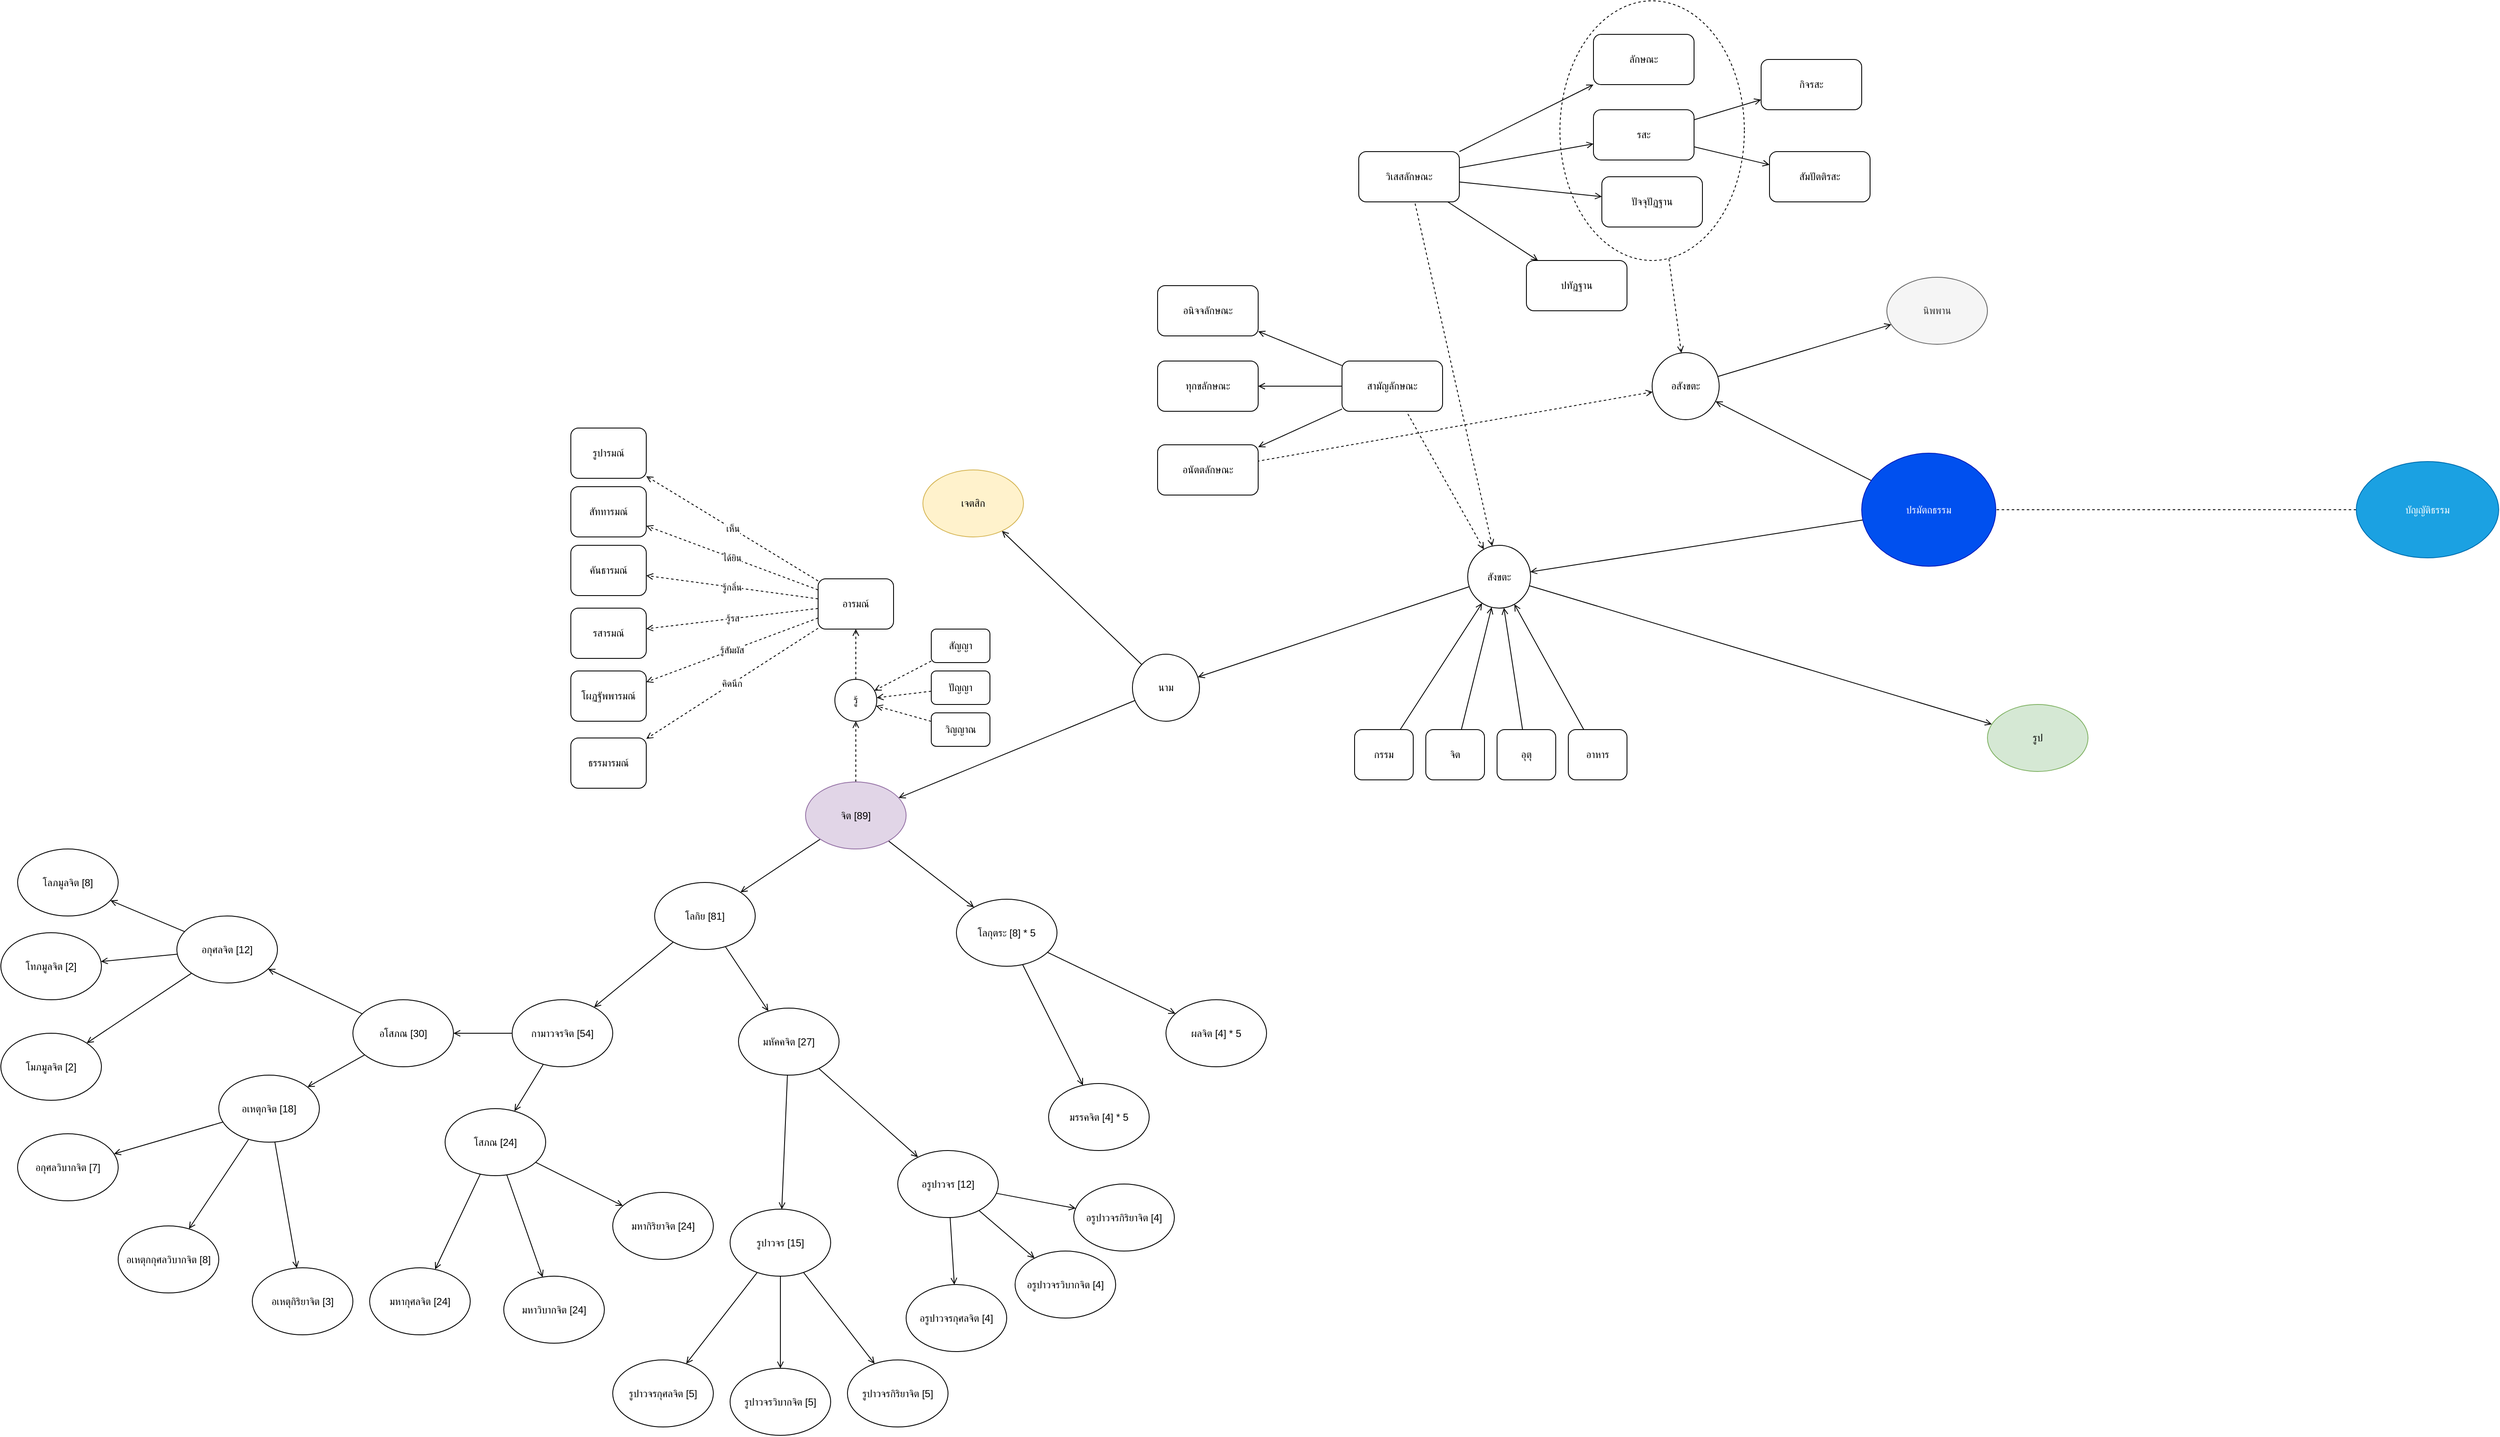 <mxfile version="16.2.1" type="github">
  <diagram id="NXEd3F06SdvpRlzZAtwD" name="Page-1">
    <mxGraphModel dx="2973" dy="1519" grid="1" gridSize="10" guides="1" tooltips="1" connect="1" arrows="1" fold="1" page="1" pageScale="1" pageWidth="1100" pageHeight="850" math="0" shadow="0">
      <root>
        <mxCell id="0" />
        <mxCell id="1" parent="0" />
        <mxCell id="BVzkEmnIKLTDEYWlBooW-53" style="rounded=0;orthogonalLoop=1;jettySize=auto;html=1;startArrow=none;startFill=0;endArrow=open;endFill=0;" edge="1" parent="1" source="BVzkEmnIKLTDEYWlBooW-47" target="BVzkEmnIKLTDEYWlBooW-87">
          <mxGeometry relative="1" as="geometry" />
        </mxCell>
        <mxCell id="BVzkEmnIKLTDEYWlBooW-57" style="edgeStyle=none;rounded=0;orthogonalLoop=1;jettySize=auto;html=1;startArrow=none;startFill=0;endArrow=open;endFill=0;" edge="1" parent="1" source="BVzkEmnIKLTDEYWlBooW-47" target="BVzkEmnIKLTDEYWlBooW-95">
          <mxGeometry relative="1" as="geometry" />
        </mxCell>
        <mxCell id="BVzkEmnIKLTDEYWlBooW-47" value="ปรมัตถธรรม" style="ellipse;whiteSpace=wrap;html=1;fillColor=#0050ef;fontColor=#ffffff;strokeColor=#001DBC;" vertex="1" parent="1">
          <mxGeometry x="780" y="350" width="160" height="135" as="geometry" />
        </mxCell>
        <mxCell id="BVzkEmnIKLTDEYWlBooW-49" style="rounded=0;orthogonalLoop=1;jettySize=auto;html=1;startArrow=none;startFill=0;endArrow=none;endFill=0;dashed=1;" edge="1" parent="1" source="BVzkEmnIKLTDEYWlBooW-48" target="BVzkEmnIKLTDEYWlBooW-47">
          <mxGeometry relative="1" as="geometry" />
        </mxCell>
        <mxCell id="BVzkEmnIKLTDEYWlBooW-48" value="&lt;span&gt;บัญญัติธรรม&lt;/span&gt;" style="ellipse;whiteSpace=wrap;html=1;fillColor=#1ba1e2;fontColor=#ffffff;strokeColor=#006EAF;" vertex="1" parent="1">
          <mxGeometry x="1370" y="360" width="170" height="115" as="geometry" />
        </mxCell>
        <mxCell id="BVzkEmnIKLTDEYWlBooW-70" style="edgeStyle=none;rounded=0;orthogonalLoop=1;jettySize=auto;html=1;startArrow=open;startFill=0;endArrow=none;endFill=0;" edge="1" parent="1" source="BVzkEmnIKLTDEYWlBooW-98" target="BVzkEmnIKLTDEYWlBooW-87">
          <mxGeometry relative="1" as="geometry" />
        </mxCell>
        <mxCell id="BVzkEmnIKLTDEYWlBooW-103" style="edgeStyle=none;rounded=0;orthogonalLoop=1;jettySize=auto;html=1;startArrow=none;startFill=0;endArrow=open;endFill=0;" edge="1" parent="1" source="BVzkEmnIKLTDEYWlBooW-50" target="BVzkEmnIKLTDEYWlBooW-101">
          <mxGeometry relative="1" as="geometry" />
        </mxCell>
        <mxCell id="BVzkEmnIKLTDEYWlBooW-104" style="edgeStyle=none;rounded=0;orthogonalLoop=1;jettySize=auto;html=1;startArrow=none;startFill=0;endArrow=open;endFill=0;" edge="1" parent="1" source="BVzkEmnIKLTDEYWlBooW-50" target="BVzkEmnIKLTDEYWlBooW-102">
          <mxGeometry relative="1" as="geometry" />
        </mxCell>
        <mxCell id="BVzkEmnIKLTDEYWlBooW-166" value="" style="edgeStyle=none;rounded=0;orthogonalLoop=1;jettySize=auto;html=1;dashed=1;startArrow=none;startFill=0;endArrow=open;endFill=0;" edge="1" parent="1" source="BVzkEmnIKLTDEYWlBooW-50" target="BVzkEmnIKLTDEYWlBooW-184">
          <mxGeometry relative="1" as="geometry" />
        </mxCell>
        <mxCell id="BVzkEmnIKLTDEYWlBooW-50" value="จิต [89]" style="ellipse;whiteSpace=wrap;html=1;fillColor=#e1d5e7;strokeColor=#9673a6;" vertex="1" parent="1">
          <mxGeometry x="-480" y="742.55" width="120" height="80" as="geometry" />
        </mxCell>
        <mxCell id="BVzkEmnIKLTDEYWlBooW-71" style="edgeStyle=none;rounded=0;orthogonalLoop=1;jettySize=auto;html=1;startArrow=open;startFill=0;endArrow=none;endFill=0;" edge="1" parent="1" source="BVzkEmnIKLTDEYWlBooW-51" target="BVzkEmnIKLTDEYWlBooW-98">
          <mxGeometry relative="1" as="geometry" />
        </mxCell>
        <mxCell id="BVzkEmnIKLTDEYWlBooW-51" value="เจตสิก" style="ellipse;whiteSpace=wrap;html=1;fillColor=#fff2cc;strokeColor=#d6b656;" vertex="1" parent="1">
          <mxGeometry x="-340" y="370" width="120" height="80" as="geometry" />
        </mxCell>
        <mxCell id="BVzkEmnIKLTDEYWlBooW-72" style="edgeStyle=none;rounded=0;orthogonalLoop=1;jettySize=auto;html=1;startArrow=open;startFill=0;endArrow=none;endFill=0;" edge="1" parent="1" source="BVzkEmnIKLTDEYWlBooW-52" target="BVzkEmnIKLTDEYWlBooW-87">
          <mxGeometry relative="1" as="geometry" />
        </mxCell>
        <mxCell id="BVzkEmnIKLTDEYWlBooW-52" value="รูป" style="ellipse;whiteSpace=wrap;html=1;fillColor=#d5e8d4;strokeColor=#82b366;" vertex="1" parent="1">
          <mxGeometry x="930" y="650" width="120" height="80" as="geometry" />
        </mxCell>
        <mxCell id="BVzkEmnIKLTDEYWlBooW-94" style="edgeStyle=none;rounded=0;orthogonalLoop=1;jettySize=auto;html=1;startArrow=open;startFill=0;endArrow=none;endFill=0;" edge="1" parent="1" source="BVzkEmnIKLTDEYWlBooW-56" target="BVzkEmnIKLTDEYWlBooW-95">
          <mxGeometry relative="1" as="geometry" />
        </mxCell>
        <mxCell id="BVzkEmnIKLTDEYWlBooW-56" value="นิพพาน" style="ellipse;whiteSpace=wrap;html=1;fillColor=#f5f5f5;fontColor=#333333;strokeColor=#666666;" vertex="1" parent="1">
          <mxGeometry x="810" y="140" width="120" height="80" as="geometry" />
        </mxCell>
        <mxCell id="BVzkEmnIKLTDEYWlBooW-62" style="edgeStyle=none;rounded=0;orthogonalLoop=1;jettySize=auto;html=1;startArrow=none;startFill=0;endArrow=open;endFill=0;" edge="1" parent="1" source="BVzkEmnIKLTDEYWlBooW-58" target="BVzkEmnIKLTDEYWlBooW-60">
          <mxGeometry relative="1" as="geometry" />
        </mxCell>
        <mxCell id="BVzkEmnIKLTDEYWlBooW-63" style="edgeStyle=none;rounded=0;orthogonalLoop=1;jettySize=auto;html=1;startArrow=none;startFill=0;endArrow=open;endFill=0;" edge="1" parent="1" source="BVzkEmnIKLTDEYWlBooW-58" target="BVzkEmnIKLTDEYWlBooW-59">
          <mxGeometry relative="1" as="geometry" />
        </mxCell>
        <mxCell id="BVzkEmnIKLTDEYWlBooW-64" style="edgeStyle=none;rounded=0;orthogonalLoop=1;jettySize=auto;html=1;startArrow=none;startFill=0;endArrow=open;endFill=0;" edge="1" parent="1" source="BVzkEmnIKLTDEYWlBooW-58" target="BVzkEmnIKLTDEYWlBooW-61">
          <mxGeometry relative="1" as="geometry" />
        </mxCell>
        <mxCell id="BVzkEmnIKLTDEYWlBooW-58" value="สามัญลักษณะ" style="rounded=1;whiteSpace=wrap;html=1;" vertex="1" parent="1">
          <mxGeometry x="160" y="240" width="120" height="60" as="geometry" />
        </mxCell>
        <mxCell id="BVzkEmnIKLTDEYWlBooW-59" value="อนิจจลักษณะ" style="rounded=1;whiteSpace=wrap;html=1;" vertex="1" parent="1">
          <mxGeometry x="-60" y="150" width="120" height="60" as="geometry" />
        </mxCell>
        <mxCell id="BVzkEmnIKLTDEYWlBooW-60" value="ทุกขลักษณะ" style="rounded=1;whiteSpace=wrap;html=1;" vertex="1" parent="1">
          <mxGeometry x="-60" y="240" width="120" height="60" as="geometry" />
        </mxCell>
        <mxCell id="BVzkEmnIKLTDEYWlBooW-61" value="อนัตตลักษณะ" style="rounded=1;whiteSpace=wrap;html=1;" vertex="1" parent="1">
          <mxGeometry x="-60" y="340" width="120" height="60" as="geometry" />
        </mxCell>
        <mxCell id="BVzkEmnIKLTDEYWlBooW-76" style="edgeStyle=none;rounded=0;orthogonalLoop=1;jettySize=auto;html=1;startArrow=none;startFill=0;endArrow=open;endFill=0;" edge="1" parent="1" source="BVzkEmnIKLTDEYWlBooW-74" target="BVzkEmnIKLTDEYWlBooW-75">
          <mxGeometry relative="1" as="geometry" />
        </mxCell>
        <mxCell id="BVzkEmnIKLTDEYWlBooW-78" style="edgeStyle=none;rounded=0;orthogonalLoop=1;jettySize=auto;html=1;startArrow=none;startFill=0;endArrow=open;endFill=0;" edge="1" parent="1" source="BVzkEmnIKLTDEYWlBooW-74" target="BVzkEmnIKLTDEYWlBooW-77">
          <mxGeometry relative="1" as="geometry" />
        </mxCell>
        <mxCell id="BVzkEmnIKLTDEYWlBooW-84" style="edgeStyle=none;rounded=0;orthogonalLoop=1;jettySize=auto;html=1;startArrow=none;startFill=0;endArrow=open;endFill=0;" edge="1" parent="1" source="BVzkEmnIKLTDEYWlBooW-74" target="BVzkEmnIKLTDEYWlBooW-83">
          <mxGeometry relative="1" as="geometry" />
        </mxCell>
        <mxCell id="BVzkEmnIKLTDEYWlBooW-86" style="edgeStyle=none;rounded=0;orthogonalLoop=1;jettySize=auto;html=1;startArrow=none;startFill=0;endArrow=open;endFill=0;" edge="1" parent="1" source="BVzkEmnIKLTDEYWlBooW-74" target="BVzkEmnIKLTDEYWlBooW-85">
          <mxGeometry relative="1" as="geometry" />
        </mxCell>
        <mxCell id="BVzkEmnIKLTDEYWlBooW-74" value="วิเสสลักษณะ" style="rounded=1;whiteSpace=wrap;html=1;" vertex="1" parent="1">
          <mxGeometry x="180" y="-10" width="120" height="60" as="geometry" />
        </mxCell>
        <mxCell id="BVzkEmnIKLTDEYWlBooW-75" value="ลักษณะ" style="rounded=1;whiteSpace=wrap;html=1;" vertex="1" parent="1">
          <mxGeometry x="460" y="-150" width="120" height="60" as="geometry" />
        </mxCell>
        <mxCell id="BVzkEmnIKLTDEYWlBooW-80" style="edgeStyle=none;rounded=0;orthogonalLoop=1;jettySize=auto;html=1;startArrow=none;startFill=0;endArrow=open;endFill=0;" edge="1" parent="1" source="BVzkEmnIKLTDEYWlBooW-77" target="BVzkEmnIKLTDEYWlBooW-79">
          <mxGeometry relative="1" as="geometry" />
        </mxCell>
        <mxCell id="BVzkEmnIKLTDEYWlBooW-82" style="edgeStyle=none;rounded=0;orthogonalLoop=1;jettySize=auto;html=1;startArrow=none;startFill=0;endArrow=open;endFill=0;" edge="1" parent="1" source="BVzkEmnIKLTDEYWlBooW-77" target="BVzkEmnIKLTDEYWlBooW-81">
          <mxGeometry relative="1" as="geometry" />
        </mxCell>
        <mxCell id="BVzkEmnIKLTDEYWlBooW-77" value="รสะ" style="rounded=1;whiteSpace=wrap;html=1;" vertex="1" parent="1">
          <mxGeometry x="460" y="-60" width="120" height="60" as="geometry" />
        </mxCell>
        <mxCell id="BVzkEmnIKLTDEYWlBooW-79" value="กิจรสะ" style="rounded=1;whiteSpace=wrap;html=1;" vertex="1" parent="1">
          <mxGeometry x="660" y="-120" width="120" height="60" as="geometry" />
        </mxCell>
        <mxCell id="BVzkEmnIKLTDEYWlBooW-81" value="สัมปัตติรสะ" style="rounded=1;whiteSpace=wrap;html=1;" vertex="1" parent="1">
          <mxGeometry x="670" y="-10" width="120" height="60" as="geometry" />
        </mxCell>
        <mxCell id="BVzkEmnIKLTDEYWlBooW-83" value="ปัจจุปัฏฐาน" style="rounded=1;whiteSpace=wrap;html=1;" vertex="1" parent="1">
          <mxGeometry x="470" y="20" width="120" height="60" as="geometry" />
        </mxCell>
        <mxCell id="BVzkEmnIKLTDEYWlBooW-85" value="ปทัฏฐาน" style="rounded=1;whiteSpace=wrap;html=1;" vertex="1" parent="1">
          <mxGeometry x="380" y="120" width="120" height="60" as="geometry" />
        </mxCell>
        <mxCell id="BVzkEmnIKLTDEYWlBooW-88" style="edgeStyle=none;rounded=0;orthogonalLoop=1;jettySize=auto;html=1;startArrow=open;startFill=0;endArrow=none;endFill=0;dashed=1;" edge="1" parent="1" source="BVzkEmnIKLTDEYWlBooW-87" target="BVzkEmnIKLTDEYWlBooW-58">
          <mxGeometry relative="1" as="geometry" />
        </mxCell>
        <mxCell id="BVzkEmnIKLTDEYWlBooW-89" style="edgeStyle=none;rounded=0;orthogonalLoop=1;jettySize=auto;html=1;dashed=1;startArrow=open;startFill=0;endArrow=none;endFill=0;" edge="1" parent="1" source="BVzkEmnIKLTDEYWlBooW-87" target="BVzkEmnIKLTDEYWlBooW-74">
          <mxGeometry relative="1" as="geometry" />
        </mxCell>
        <mxCell id="BVzkEmnIKLTDEYWlBooW-87" value="สังขตะ" style="ellipse;whiteSpace=wrap;html=1;aspect=fixed;" vertex="1" parent="1">
          <mxGeometry x="310" y="460" width="75" height="75" as="geometry" />
        </mxCell>
        <mxCell id="BVzkEmnIKLTDEYWlBooW-93" value="" style="ellipse;whiteSpace=wrap;html=1;fillColor=none;dashed=1;" vertex="1" parent="1">
          <mxGeometry x="420" y="-190" width="220" height="310" as="geometry" />
        </mxCell>
        <mxCell id="BVzkEmnIKLTDEYWlBooW-96" style="edgeStyle=none;rounded=0;orthogonalLoop=1;jettySize=auto;html=1;dashed=1;startArrow=open;startFill=0;endArrow=none;endFill=0;" edge="1" parent="1" source="BVzkEmnIKLTDEYWlBooW-95" target="BVzkEmnIKLTDEYWlBooW-93">
          <mxGeometry relative="1" as="geometry" />
        </mxCell>
        <mxCell id="BVzkEmnIKLTDEYWlBooW-97" style="edgeStyle=none;rounded=0;orthogonalLoop=1;jettySize=auto;html=1;dashed=1;startArrow=open;startFill=0;endArrow=none;endFill=0;" edge="1" parent="1" source="BVzkEmnIKLTDEYWlBooW-95" target="BVzkEmnIKLTDEYWlBooW-61">
          <mxGeometry relative="1" as="geometry" />
        </mxCell>
        <mxCell id="BVzkEmnIKLTDEYWlBooW-95" value="อสังขตะ" style="ellipse;whiteSpace=wrap;html=1;aspect=fixed;" vertex="1" parent="1">
          <mxGeometry x="530" y="230" width="80" height="80" as="geometry" />
        </mxCell>
        <mxCell id="BVzkEmnIKLTDEYWlBooW-100" style="edgeStyle=none;rounded=0;orthogonalLoop=1;jettySize=auto;html=1;startArrow=none;startFill=0;endArrow=open;endFill=0;" edge="1" parent="1" source="BVzkEmnIKLTDEYWlBooW-98" target="BVzkEmnIKLTDEYWlBooW-50">
          <mxGeometry relative="1" as="geometry">
            <mxPoint x="-213.108" y="709.996" as="sourcePoint" />
          </mxGeometry>
        </mxCell>
        <mxCell id="BVzkEmnIKLTDEYWlBooW-98" value="นาม" style="ellipse;whiteSpace=wrap;html=1;aspect=fixed;fillColor=none;" vertex="1" parent="1">
          <mxGeometry x="-90" y="590" width="80" height="80" as="geometry" />
        </mxCell>
        <mxCell id="BVzkEmnIKLTDEYWlBooW-107" style="edgeStyle=none;rounded=0;orthogonalLoop=1;jettySize=auto;html=1;startArrow=none;startFill=0;endArrow=open;endFill=0;" edge="1" parent="1" source="BVzkEmnIKLTDEYWlBooW-101" target="BVzkEmnIKLTDEYWlBooW-105">
          <mxGeometry relative="1" as="geometry" />
        </mxCell>
        <mxCell id="BVzkEmnIKLTDEYWlBooW-108" style="edgeStyle=none;rounded=0;orthogonalLoop=1;jettySize=auto;html=1;startArrow=none;startFill=0;endArrow=open;endFill=0;" edge="1" parent="1" source="BVzkEmnIKLTDEYWlBooW-101" target="BVzkEmnIKLTDEYWlBooW-106">
          <mxGeometry relative="1" as="geometry" />
        </mxCell>
        <mxCell id="BVzkEmnIKLTDEYWlBooW-101" value="โลกิย [81]" style="ellipse;whiteSpace=wrap;html=1;" vertex="1" parent="1">
          <mxGeometry x="-660" y="862.55" width="120" height="80" as="geometry" />
        </mxCell>
        <mxCell id="BVzkEmnIKLTDEYWlBooW-111" style="edgeStyle=none;rounded=0;orthogonalLoop=1;jettySize=auto;html=1;startArrow=none;startFill=0;endArrow=open;endFill=0;" edge="1" parent="1" source="BVzkEmnIKLTDEYWlBooW-102" target="BVzkEmnIKLTDEYWlBooW-109">
          <mxGeometry relative="1" as="geometry" />
        </mxCell>
        <mxCell id="BVzkEmnIKLTDEYWlBooW-112" style="edgeStyle=none;rounded=0;orthogonalLoop=1;jettySize=auto;html=1;startArrow=none;startFill=0;endArrow=open;endFill=0;" edge="1" parent="1" source="BVzkEmnIKLTDEYWlBooW-102" target="BVzkEmnIKLTDEYWlBooW-110">
          <mxGeometry relative="1" as="geometry" />
        </mxCell>
        <mxCell id="BVzkEmnIKLTDEYWlBooW-102" value="โลกุตระ [8] * 5" style="ellipse;whiteSpace=wrap;html=1;" vertex="1" parent="1">
          <mxGeometry x="-300" y="882.55" width="120" height="80" as="geometry" />
        </mxCell>
        <mxCell id="BVzkEmnIKLTDEYWlBooW-115" style="edgeStyle=none;rounded=0;orthogonalLoop=1;jettySize=auto;html=1;startArrow=none;startFill=0;endArrow=open;endFill=0;" edge="1" parent="1" source="BVzkEmnIKLTDEYWlBooW-105" target="BVzkEmnIKLTDEYWlBooW-113">
          <mxGeometry relative="1" as="geometry" />
        </mxCell>
        <mxCell id="BVzkEmnIKLTDEYWlBooW-116" style="edgeStyle=none;rounded=0;orthogonalLoop=1;jettySize=auto;html=1;startArrow=none;startFill=0;endArrow=open;endFill=0;" edge="1" parent="1" source="BVzkEmnIKLTDEYWlBooW-105" target="BVzkEmnIKLTDEYWlBooW-114">
          <mxGeometry relative="1" as="geometry" />
        </mxCell>
        <mxCell id="BVzkEmnIKLTDEYWlBooW-105" value="กามาวจรจิต [54]" style="ellipse;whiteSpace=wrap;html=1;" vertex="1" parent="1">
          <mxGeometry x="-830" y="1002.55" width="120" height="80" as="geometry" />
        </mxCell>
        <mxCell id="BVzkEmnIKLTDEYWlBooW-119" style="edgeStyle=none;rounded=0;orthogonalLoop=1;jettySize=auto;html=1;startArrow=none;startFill=0;endArrow=open;endFill=0;" edge="1" parent="1" source="BVzkEmnIKLTDEYWlBooW-106" target="BVzkEmnIKLTDEYWlBooW-117">
          <mxGeometry relative="1" as="geometry" />
        </mxCell>
        <mxCell id="BVzkEmnIKLTDEYWlBooW-120" style="edgeStyle=none;rounded=0;orthogonalLoop=1;jettySize=auto;html=1;startArrow=none;startFill=0;endArrow=open;endFill=0;" edge="1" parent="1" source="BVzkEmnIKLTDEYWlBooW-106" target="BVzkEmnIKLTDEYWlBooW-118">
          <mxGeometry relative="1" as="geometry" />
        </mxCell>
        <mxCell id="BVzkEmnIKLTDEYWlBooW-106" value="มหัคคจิต [27]" style="ellipse;whiteSpace=wrap;html=1;" vertex="1" parent="1">
          <mxGeometry x="-560" y="1012.55" width="120" height="80" as="geometry" />
        </mxCell>
        <mxCell id="BVzkEmnIKLTDEYWlBooW-109" value="มรรคจิต [4] * 5" style="ellipse;whiteSpace=wrap;html=1;" vertex="1" parent="1">
          <mxGeometry x="-190" y="1102.55" width="120" height="80" as="geometry" />
        </mxCell>
        <mxCell id="BVzkEmnIKLTDEYWlBooW-110" value="ผลจิต [4] * 5" style="ellipse;whiteSpace=wrap;html=1;" vertex="1" parent="1">
          <mxGeometry x="-50" y="1002.55" width="120" height="80" as="geometry" />
        </mxCell>
        <mxCell id="BVzkEmnIKLTDEYWlBooW-123" style="edgeStyle=none;rounded=0;orthogonalLoop=1;jettySize=auto;html=1;startArrow=none;startFill=0;endArrow=open;endFill=0;" edge="1" parent="1" source="BVzkEmnIKLTDEYWlBooW-113" target="BVzkEmnIKLTDEYWlBooW-121">
          <mxGeometry relative="1" as="geometry" />
        </mxCell>
        <mxCell id="BVzkEmnIKLTDEYWlBooW-124" style="edgeStyle=none;rounded=0;orthogonalLoop=1;jettySize=auto;html=1;startArrow=none;startFill=0;endArrow=open;endFill=0;" edge="1" parent="1" source="BVzkEmnIKLTDEYWlBooW-113" target="BVzkEmnIKLTDEYWlBooW-122">
          <mxGeometry relative="1" as="geometry" />
        </mxCell>
        <mxCell id="BVzkEmnIKLTDEYWlBooW-113" value="อโสภณ [30]" style="ellipse;whiteSpace=wrap;html=1;" vertex="1" parent="1">
          <mxGeometry x="-1020" y="1002.55" width="120" height="80" as="geometry" />
        </mxCell>
        <mxCell id="BVzkEmnIKLTDEYWlBooW-140" style="edgeStyle=none;rounded=0;orthogonalLoop=1;jettySize=auto;html=1;startArrow=none;startFill=0;endArrow=open;endFill=0;" edge="1" parent="1" source="BVzkEmnIKLTDEYWlBooW-114" target="BVzkEmnIKLTDEYWlBooW-137">
          <mxGeometry relative="1" as="geometry" />
        </mxCell>
        <mxCell id="BVzkEmnIKLTDEYWlBooW-141" style="edgeStyle=none;rounded=0;orthogonalLoop=1;jettySize=auto;html=1;startArrow=none;startFill=0;endArrow=open;endFill=0;" edge="1" parent="1" source="BVzkEmnIKLTDEYWlBooW-114" target="BVzkEmnIKLTDEYWlBooW-138">
          <mxGeometry relative="1" as="geometry" />
        </mxCell>
        <mxCell id="BVzkEmnIKLTDEYWlBooW-142" style="edgeStyle=none;rounded=0;orthogonalLoop=1;jettySize=auto;html=1;startArrow=none;startFill=0;endArrow=open;endFill=0;" edge="1" parent="1" source="BVzkEmnIKLTDEYWlBooW-114" target="BVzkEmnIKLTDEYWlBooW-139">
          <mxGeometry relative="1" as="geometry" />
        </mxCell>
        <mxCell id="BVzkEmnIKLTDEYWlBooW-114" value="โสภณ [24]" style="ellipse;whiteSpace=wrap;html=1;" vertex="1" parent="1">
          <mxGeometry x="-910" y="1132.55" width="120" height="80" as="geometry" />
        </mxCell>
        <mxCell id="BVzkEmnIKLTDEYWlBooW-146" style="edgeStyle=none;rounded=0;orthogonalLoop=1;jettySize=auto;html=1;startArrow=none;startFill=0;endArrow=open;endFill=0;" edge="1" parent="1" source="BVzkEmnIKLTDEYWlBooW-117" target="BVzkEmnIKLTDEYWlBooW-143">
          <mxGeometry relative="1" as="geometry" />
        </mxCell>
        <mxCell id="BVzkEmnIKLTDEYWlBooW-147" style="edgeStyle=none;rounded=0;orthogonalLoop=1;jettySize=auto;html=1;startArrow=none;startFill=0;endArrow=open;endFill=0;" edge="1" parent="1" source="BVzkEmnIKLTDEYWlBooW-117" target="BVzkEmnIKLTDEYWlBooW-144">
          <mxGeometry relative="1" as="geometry" />
        </mxCell>
        <mxCell id="BVzkEmnIKLTDEYWlBooW-148" style="edgeStyle=none;rounded=0;orthogonalLoop=1;jettySize=auto;html=1;startArrow=none;startFill=0;endArrow=open;endFill=0;" edge="1" parent="1" source="BVzkEmnIKLTDEYWlBooW-117" target="BVzkEmnIKLTDEYWlBooW-145">
          <mxGeometry relative="1" as="geometry" />
        </mxCell>
        <mxCell id="BVzkEmnIKLTDEYWlBooW-117" value="รูปาวจร [15]" style="ellipse;whiteSpace=wrap;html=1;" vertex="1" parent="1">
          <mxGeometry x="-570" y="1252.55" width="120" height="80" as="geometry" />
        </mxCell>
        <mxCell id="BVzkEmnIKLTDEYWlBooW-152" style="edgeStyle=none;rounded=0;orthogonalLoop=1;jettySize=auto;html=1;startArrow=none;startFill=0;endArrow=open;endFill=0;" edge="1" parent="1" source="BVzkEmnIKLTDEYWlBooW-118" target="BVzkEmnIKLTDEYWlBooW-149">
          <mxGeometry relative="1" as="geometry" />
        </mxCell>
        <mxCell id="BVzkEmnIKLTDEYWlBooW-153" style="edgeStyle=none;rounded=0;orthogonalLoop=1;jettySize=auto;html=1;startArrow=none;startFill=0;endArrow=open;endFill=0;" edge="1" parent="1" source="BVzkEmnIKLTDEYWlBooW-118" target="BVzkEmnIKLTDEYWlBooW-150">
          <mxGeometry relative="1" as="geometry" />
        </mxCell>
        <mxCell id="BVzkEmnIKLTDEYWlBooW-154" style="edgeStyle=none;rounded=0;orthogonalLoop=1;jettySize=auto;html=1;startArrow=none;startFill=0;endArrow=open;endFill=0;" edge="1" parent="1" source="BVzkEmnIKLTDEYWlBooW-118" target="BVzkEmnIKLTDEYWlBooW-151">
          <mxGeometry relative="1" as="geometry" />
        </mxCell>
        <mxCell id="BVzkEmnIKLTDEYWlBooW-118" value="อรูปาวจร&amp;nbsp;[12]" style="ellipse;whiteSpace=wrap;html=1;" vertex="1" parent="1">
          <mxGeometry x="-370" y="1182.55" width="120" height="80" as="geometry" />
        </mxCell>
        <mxCell id="BVzkEmnIKLTDEYWlBooW-128" style="edgeStyle=none;rounded=0;orthogonalLoop=1;jettySize=auto;html=1;startArrow=none;startFill=0;endArrow=open;endFill=0;" edge="1" parent="1" source="BVzkEmnIKLTDEYWlBooW-121" target="BVzkEmnIKLTDEYWlBooW-125">
          <mxGeometry relative="1" as="geometry" />
        </mxCell>
        <mxCell id="BVzkEmnIKLTDEYWlBooW-129" style="edgeStyle=none;rounded=0;orthogonalLoop=1;jettySize=auto;html=1;startArrow=none;startFill=0;endArrow=open;endFill=0;" edge="1" parent="1" source="BVzkEmnIKLTDEYWlBooW-121" target="BVzkEmnIKLTDEYWlBooW-126">
          <mxGeometry relative="1" as="geometry" />
        </mxCell>
        <mxCell id="BVzkEmnIKLTDEYWlBooW-130" style="edgeStyle=none;rounded=0;orthogonalLoop=1;jettySize=auto;html=1;startArrow=none;startFill=0;endArrow=open;endFill=0;" edge="1" parent="1" source="BVzkEmnIKLTDEYWlBooW-121" target="BVzkEmnIKLTDEYWlBooW-127">
          <mxGeometry relative="1" as="geometry" />
        </mxCell>
        <mxCell id="BVzkEmnIKLTDEYWlBooW-121" value="อกุศลจิต [12]" style="ellipse;whiteSpace=wrap;html=1;" vertex="1" parent="1">
          <mxGeometry x="-1230" y="902.55" width="120" height="80" as="geometry" />
        </mxCell>
        <mxCell id="BVzkEmnIKLTDEYWlBooW-134" style="edgeStyle=none;rounded=0;orthogonalLoop=1;jettySize=auto;html=1;startArrow=none;startFill=0;endArrow=open;endFill=0;" edge="1" parent="1" source="BVzkEmnIKLTDEYWlBooW-122" target="BVzkEmnIKLTDEYWlBooW-131">
          <mxGeometry relative="1" as="geometry" />
        </mxCell>
        <mxCell id="BVzkEmnIKLTDEYWlBooW-135" style="edgeStyle=none;rounded=0;orthogonalLoop=1;jettySize=auto;html=1;startArrow=none;startFill=0;endArrow=open;endFill=0;" edge="1" parent="1" source="BVzkEmnIKLTDEYWlBooW-122" target="BVzkEmnIKLTDEYWlBooW-132">
          <mxGeometry relative="1" as="geometry" />
        </mxCell>
        <mxCell id="BVzkEmnIKLTDEYWlBooW-136" style="edgeStyle=none;rounded=0;orthogonalLoop=1;jettySize=auto;html=1;startArrow=none;startFill=0;endArrow=open;endFill=0;" edge="1" parent="1" source="BVzkEmnIKLTDEYWlBooW-122" target="BVzkEmnIKLTDEYWlBooW-133">
          <mxGeometry relative="1" as="geometry" />
        </mxCell>
        <mxCell id="BVzkEmnIKLTDEYWlBooW-122" value="อเหตุกจิต [18]" style="ellipse;whiteSpace=wrap;html=1;" vertex="1" parent="1">
          <mxGeometry x="-1180" y="1092.55" width="120" height="80" as="geometry" />
        </mxCell>
        <mxCell id="BVzkEmnIKLTDEYWlBooW-125" value="โลภมูลจิต [8]" style="ellipse;whiteSpace=wrap;html=1;" vertex="1" parent="1">
          <mxGeometry x="-1420" y="822.55" width="120" height="80" as="geometry" />
        </mxCell>
        <mxCell id="BVzkEmnIKLTDEYWlBooW-126" value="โทภมูลจิต&amp;nbsp;[2]" style="ellipse;whiteSpace=wrap;html=1;" vertex="1" parent="1">
          <mxGeometry x="-1440" y="922.55" width="120" height="80" as="geometry" />
        </mxCell>
        <mxCell id="BVzkEmnIKLTDEYWlBooW-127" value="โมภมูลจิต [2]" style="ellipse;whiteSpace=wrap;html=1;" vertex="1" parent="1">
          <mxGeometry x="-1440" y="1042.55" width="120" height="80" as="geometry" />
        </mxCell>
        <mxCell id="BVzkEmnIKLTDEYWlBooW-131" value="อกุศลวิบากจิต [7]" style="ellipse;whiteSpace=wrap;html=1;" vertex="1" parent="1">
          <mxGeometry x="-1420" y="1162.55" width="120" height="80" as="geometry" />
        </mxCell>
        <mxCell id="BVzkEmnIKLTDEYWlBooW-132" value="อเหตุกกุศลวิบากจิต&amp;nbsp;[8]" style="ellipse;whiteSpace=wrap;html=1;" vertex="1" parent="1">
          <mxGeometry x="-1300" y="1272.55" width="120" height="80" as="geometry" />
        </mxCell>
        <mxCell id="BVzkEmnIKLTDEYWlBooW-133" value="อเหตุกิริยาจิต&amp;nbsp;[3]" style="ellipse;whiteSpace=wrap;html=1;" vertex="1" parent="1">
          <mxGeometry x="-1140" y="1322.55" width="120" height="80" as="geometry" />
        </mxCell>
        <mxCell id="BVzkEmnIKLTDEYWlBooW-137" value="มหากุศลจิต [24]" style="ellipse;whiteSpace=wrap;html=1;" vertex="1" parent="1">
          <mxGeometry x="-1000" y="1322.55" width="120" height="80" as="geometry" />
        </mxCell>
        <mxCell id="BVzkEmnIKLTDEYWlBooW-138" value="มหาวิบากจิต [24]" style="ellipse;whiteSpace=wrap;html=1;" vertex="1" parent="1">
          <mxGeometry x="-840" y="1332.55" width="120" height="80" as="geometry" />
        </mxCell>
        <mxCell id="BVzkEmnIKLTDEYWlBooW-139" value="มหากิริยาจิต [24]" style="ellipse;whiteSpace=wrap;html=1;" vertex="1" parent="1">
          <mxGeometry x="-710" y="1232.55" width="120" height="80" as="geometry" />
        </mxCell>
        <mxCell id="BVzkEmnIKLTDEYWlBooW-143" value="รูปาวจรกุศลจิต [5]" style="ellipse;whiteSpace=wrap;html=1;" vertex="1" parent="1">
          <mxGeometry x="-710" y="1432.55" width="120" height="80" as="geometry" />
        </mxCell>
        <mxCell id="BVzkEmnIKLTDEYWlBooW-144" value="รูปาวจรวิบากจิต [5]" style="ellipse;whiteSpace=wrap;html=1;" vertex="1" parent="1">
          <mxGeometry x="-570" y="1442.55" width="120" height="80" as="geometry" />
        </mxCell>
        <mxCell id="BVzkEmnIKLTDEYWlBooW-145" value="รูปาวจรกิริยาจิต [5]" style="ellipse;whiteSpace=wrap;html=1;" vertex="1" parent="1">
          <mxGeometry x="-430" y="1432.55" width="120" height="80" as="geometry" />
        </mxCell>
        <mxCell id="BVzkEmnIKLTDEYWlBooW-149" value="อรูปาวจรกุศลจิต [4]" style="ellipse;whiteSpace=wrap;html=1;" vertex="1" parent="1">
          <mxGeometry x="-360" y="1342.55" width="120" height="80" as="geometry" />
        </mxCell>
        <mxCell id="BVzkEmnIKLTDEYWlBooW-150" value="อรูปาวจรวิบากจิต&amp;nbsp;[4]" style="ellipse;whiteSpace=wrap;html=1;" vertex="1" parent="1">
          <mxGeometry x="-230" y="1302.55" width="120" height="80" as="geometry" />
        </mxCell>
        <mxCell id="BVzkEmnIKLTDEYWlBooW-151" value="อรูปาวจรกิริยาจิต&amp;nbsp;[4]" style="ellipse;whiteSpace=wrap;html=1;" vertex="1" parent="1">
          <mxGeometry x="-160" y="1222.55" width="120" height="80" as="geometry" />
        </mxCell>
        <mxCell id="BVzkEmnIKLTDEYWlBooW-161" style="edgeStyle=none;rounded=0;orthogonalLoop=1;jettySize=auto;html=1;startArrow=none;startFill=0;endArrow=open;endFill=0;" edge="1" parent="1" source="BVzkEmnIKLTDEYWlBooW-156" target="BVzkEmnIKLTDEYWlBooW-87">
          <mxGeometry relative="1" as="geometry" />
        </mxCell>
        <mxCell id="BVzkEmnIKLTDEYWlBooW-156" value="กรรม" style="rounded=1;whiteSpace=wrap;html=1;fillColor=none;" vertex="1" parent="1">
          <mxGeometry x="175" y="680" width="70" height="60" as="geometry" />
        </mxCell>
        <mxCell id="BVzkEmnIKLTDEYWlBooW-162" style="edgeStyle=none;rounded=0;orthogonalLoop=1;jettySize=auto;html=1;startArrow=none;startFill=0;endArrow=open;endFill=0;" edge="1" parent="1" source="BVzkEmnIKLTDEYWlBooW-157" target="BVzkEmnIKLTDEYWlBooW-87">
          <mxGeometry relative="1" as="geometry" />
        </mxCell>
        <mxCell id="BVzkEmnIKLTDEYWlBooW-157" value="จิต" style="rounded=1;whiteSpace=wrap;html=1;fillColor=none;" vertex="1" parent="1">
          <mxGeometry x="260" y="680" width="70" height="60" as="geometry" />
        </mxCell>
        <mxCell id="BVzkEmnIKLTDEYWlBooW-163" style="edgeStyle=none;rounded=0;orthogonalLoop=1;jettySize=auto;html=1;startArrow=none;startFill=0;endArrow=open;endFill=0;" edge="1" parent="1" source="BVzkEmnIKLTDEYWlBooW-159" target="BVzkEmnIKLTDEYWlBooW-87">
          <mxGeometry relative="1" as="geometry" />
        </mxCell>
        <mxCell id="BVzkEmnIKLTDEYWlBooW-159" value="อุตุ" style="rounded=1;whiteSpace=wrap;html=1;fillColor=none;" vertex="1" parent="1">
          <mxGeometry x="345" y="680" width="70" height="60" as="geometry" />
        </mxCell>
        <mxCell id="BVzkEmnIKLTDEYWlBooW-164" style="edgeStyle=none;rounded=0;orthogonalLoop=1;jettySize=auto;html=1;startArrow=none;startFill=0;endArrow=open;endFill=0;" edge="1" parent="1" source="BVzkEmnIKLTDEYWlBooW-160" target="BVzkEmnIKLTDEYWlBooW-87">
          <mxGeometry relative="1" as="geometry" />
        </mxCell>
        <mxCell id="BVzkEmnIKLTDEYWlBooW-160" value="อาหาร" style="rounded=1;whiteSpace=wrap;html=1;fillColor=none;" vertex="1" parent="1">
          <mxGeometry x="430" y="680" width="70" height="60" as="geometry" />
        </mxCell>
        <mxCell id="BVzkEmnIKLTDEYWlBooW-174" value="เห็น" style="edgeStyle=none;rounded=0;orthogonalLoop=1;jettySize=auto;html=1;dashed=1;startArrow=none;startFill=0;endArrow=open;endFill=0;" edge="1" parent="1" source="BVzkEmnIKLTDEYWlBooW-165" target="BVzkEmnIKLTDEYWlBooW-173">
          <mxGeometry relative="1" as="geometry" />
        </mxCell>
        <mxCell id="BVzkEmnIKLTDEYWlBooW-175" value="ได้ยิน" style="edgeStyle=none;rounded=0;orthogonalLoop=1;jettySize=auto;html=1;dashed=1;startArrow=none;startFill=0;endArrow=open;endFill=0;" edge="1" parent="1" source="BVzkEmnIKLTDEYWlBooW-165" target="BVzkEmnIKLTDEYWlBooW-171">
          <mxGeometry relative="1" as="geometry" />
        </mxCell>
        <mxCell id="BVzkEmnIKLTDEYWlBooW-176" value="รู้กลิ่น" style="edgeStyle=none;rounded=0;orthogonalLoop=1;jettySize=auto;html=1;dashed=1;startArrow=none;startFill=0;endArrow=open;endFill=0;" edge="1" parent="1" source="BVzkEmnIKLTDEYWlBooW-165" target="BVzkEmnIKLTDEYWlBooW-170">
          <mxGeometry relative="1" as="geometry" />
        </mxCell>
        <mxCell id="BVzkEmnIKLTDEYWlBooW-177" value="รู้รส" style="edgeStyle=none;rounded=0;orthogonalLoop=1;jettySize=auto;html=1;dashed=1;startArrow=none;startFill=0;endArrow=open;endFill=0;" edge="1" parent="1" source="BVzkEmnIKLTDEYWlBooW-165" target="BVzkEmnIKLTDEYWlBooW-169">
          <mxGeometry relative="1" as="geometry" />
        </mxCell>
        <mxCell id="BVzkEmnIKLTDEYWlBooW-178" value="รู้สัมผัส" style="edgeStyle=none;rounded=0;orthogonalLoop=1;jettySize=auto;html=1;dashed=1;startArrow=none;startFill=0;endArrow=open;endFill=0;" edge="1" parent="1" source="BVzkEmnIKLTDEYWlBooW-165" target="BVzkEmnIKLTDEYWlBooW-168">
          <mxGeometry relative="1" as="geometry" />
        </mxCell>
        <mxCell id="BVzkEmnIKLTDEYWlBooW-179" value="คิดนึก" style="edgeStyle=none;rounded=0;orthogonalLoop=1;jettySize=auto;html=1;dashed=1;startArrow=none;startFill=0;endArrow=open;endFill=0;" edge="1" parent="1" source="BVzkEmnIKLTDEYWlBooW-165" target="BVzkEmnIKLTDEYWlBooW-167">
          <mxGeometry relative="1" as="geometry" />
        </mxCell>
        <mxCell id="BVzkEmnIKLTDEYWlBooW-165" value="อารมณ์" style="rounded=1;whiteSpace=wrap;html=1;fillColor=none;" vertex="1" parent="1">
          <mxGeometry x="-465" y="500" width="90" height="60" as="geometry" />
        </mxCell>
        <mxCell id="BVzkEmnIKLTDEYWlBooW-167" value="ธรรมารมณ์" style="rounded=1;whiteSpace=wrap;html=1;fillColor=none;" vertex="1" parent="1">
          <mxGeometry x="-760" y="690" width="90" height="60" as="geometry" />
        </mxCell>
        <mxCell id="BVzkEmnIKLTDEYWlBooW-168" value="โผฏฐัพพารมณ์" style="rounded=1;whiteSpace=wrap;html=1;fillColor=none;" vertex="1" parent="1">
          <mxGeometry x="-760" y="610" width="90" height="60" as="geometry" />
        </mxCell>
        <mxCell id="BVzkEmnIKLTDEYWlBooW-169" value="รสารมณ์" style="rounded=1;whiteSpace=wrap;html=1;fillColor=none;" vertex="1" parent="1">
          <mxGeometry x="-760" y="535" width="90" height="60" as="geometry" />
        </mxCell>
        <mxCell id="BVzkEmnIKLTDEYWlBooW-170" value="คันธารมณ์" style="rounded=1;whiteSpace=wrap;html=1;fillColor=none;" vertex="1" parent="1">
          <mxGeometry x="-760" y="460" width="90" height="60" as="geometry" />
        </mxCell>
        <mxCell id="BVzkEmnIKLTDEYWlBooW-171" value="สัททารมณ์" style="rounded=1;whiteSpace=wrap;html=1;fillColor=none;" vertex="1" parent="1">
          <mxGeometry x="-760" y="390" width="90" height="60" as="geometry" />
        </mxCell>
        <mxCell id="BVzkEmnIKLTDEYWlBooW-173" value="รูปารมณ์" style="rounded=1;whiteSpace=wrap;html=1;fillColor=none;" vertex="1" parent="1">
          <mxGeometry x="-760" y="320" width="90" height="60" as="geometry" />
        </mxCell>
        <mxCell id="BVzkEmnIKLTDEYWlBooW-188" style="edgeStyle=none;rounded=0;orthogonalLoop=1;jettySize=auto;html=1;dashed=1;startArrow=none;startFill=0;endArrow=open;endFill=0;" edge="1" parent="1" source="BVzkEmnIKLTDEYWlBooW-180" target="BVzkEmnIKLTDEYWlBooW-184">
          <mxGeometry relative="1" as="geometry" />
        </mxCell>
        <mxCell id="BVzkEmnIKLTDEYWlBooW-180" value="สัญญา" style="rounded=1;whiteSpace=wrap;html=1;fillColor=none;" vertex="1" parent="1">
          <mxGeometry x="-330" y="560" width="70" height="40" as="geometry" />
        </mxCell>
        <mxCell id="BVzkEmnIKLTDEYWlBooW-189" style="edgeStyle=none;rounded=0;orthogonalLoop=1;jettySize=auto;html=1;dashed=1;startArrow=none;startFill=0;endArrow=open;endFill=0;" edge="1" parent="1" source="BVzkEmnIKLTDEYWlBooW-181" target="BVzkEmnIKLTDEYWlBooW-184">
          <mxGeometry relative="1" as="geometry" />
        </mxCell>
        <mxCell id="BVzkEmnIKLTDEYWlBooW-181" value="ปัญญา" style="rounded=1;whiteSpace=wrap;html=1;fillColor=none;" vertex="1" parent="1">
          <mxGeometry x="-330" y="610" width="70" height="40" as="geometry" />
        </mxCell>
        <mxCell id="BVzkEmnIKLTDEYWlBooW-190" style="edgeStyle=none;rounded=0;orthogonalLoop=1;jettySize=auto;html=1;dashed=1;startArrow=none;startFill=0;endArrow=open;endFill=0;" edge="1" parent="1" source="BVzkEmnIKLTDEYWlBooW-182" target="BVzkEmnIKLTDEYWlBooW-184">
          <mxGeometry relative="1" as="geometry" />
        </mxCell>
        <mxCell id="BVzkEmnIKLTDEYWlBooW-182" value="วิญญาณ" style="rounded=1;whiteSpace=wrap;html=1;fillColor=none;" vertex="1" parent="1">
          <mxGeometry x="-330" y="660" width="70" height="40" as="geometry" />
        </mxCell>
        <mxCell id="BVzkEmnIKLTDEYWlBooW-185" style="edgeStyle=none;rounded=0;orthogonalLoop=1;jettySize=auto;html=1;dashed=1;startArrow=none;startFill=0;endArrow=open;endFill=0;" edge="1" parent="1" source="BVzkEmnIKLTDEYWlBooW-184" target="BVzkEmnIKLTDEYWlBooW-165">
          <mxGeometry relative="1" as="geometry" />
        </mxCell>
        <mxCell id="BVzkEmnIKLTDEYWlBooW-184" value="รู้" style="ellipse;whiteSpace=wrap;html=1;aspect=fixed;fillColor=none;" vertex="1" parent="1">
          <mxGeometry x="-445" y="620" width="50" height="50" as="geometry" />
        </mxCell>
      </root>
    </mxGraphModel>
  </diagram>
</mxfile>
